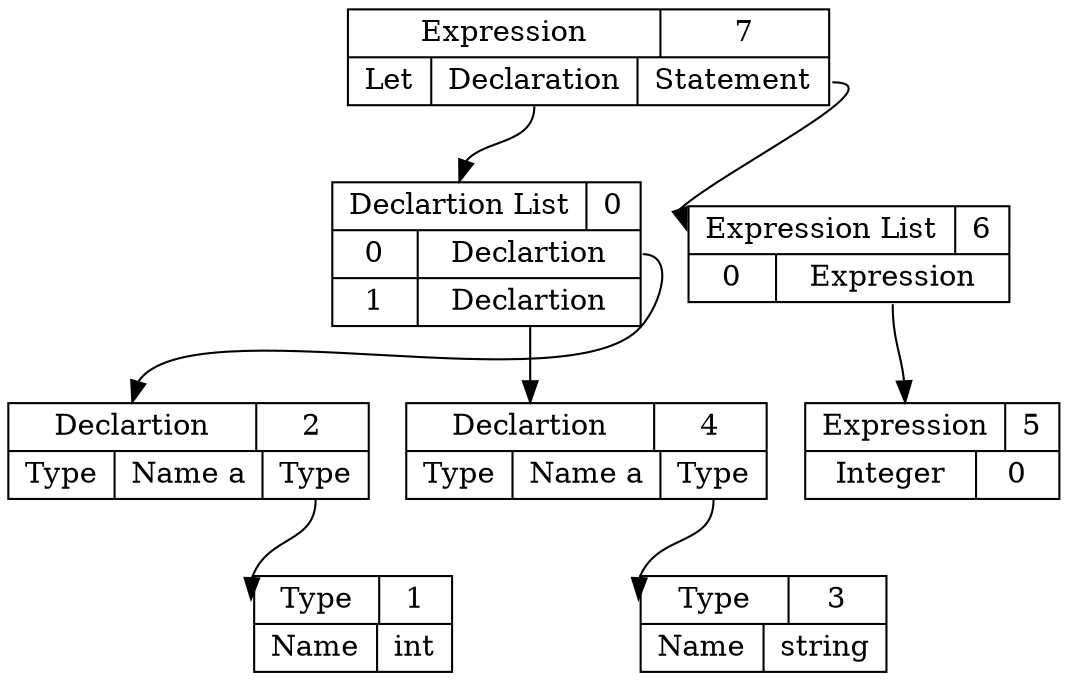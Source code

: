 digraph ast {
7 [shape=record, label="{ { <ptr> Expression | 7 } |{ Let | <dec> Declaration | <stmt> Statement } } "];
2 [shape=record, label="{ { <ptr> Declartion | 2 } | {Type | Name a | <ty> Type } }"];
1 [shape=record, label="{ { <ptr> Type | 1 } | { Name | int } } "];
2:ty -> 1:ptr;
0:pos0 -> 2:ptr;
4 [shape=record, label="{ { <ptr> Declartion | 4 } | {Type | Name a | <ty> Type } }"];
3 [shape=record, label="{ { <ptr> Type | 3 } | { Name | string } } "];
4:ty -> 3:ptr;
0:pos1 -> 4:ptr;
0 [shape=record, label="{ { <ptr> Declartion List | 0 } | { 0 | <pos0> Declartion }| { 1 | <pos1> Declartion } }"];
7:dec -> 0:ptr
5 [shape=record, label="{ { <ptr> Expression | 5 } |{ Integer | 0 } }"];
6:pos0 -> 5:ptr;
6 [shape=record, label="{ { <ptr> Expression List | 6 } | { 0 | <pos0> Expression } }"];
7:stmt -> 6:ptr
}
